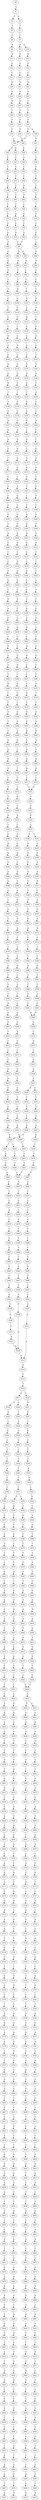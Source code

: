 strict digraph  {
	S0 -> S1 [ label = C ];
	S1 -> S2 [ label = T ];
	S1 -> S3 [ label = G ];
	S2 -> S4 [ label = T ];
	S3 -> S5 [ label = T ];
	S4 -> S6 [ label = C ];
	S5 -> S7 [ label = C ];
	S6 -> S8 [ label = A ];
	S7 -> S9 [ label = G ];
	S7 -> S10 [ label = C ];
	S8 -> S11 [ label = A ];
	S9 -> S12 [ label = A ];
	S10 -> S13 [ label = A ];
	S11 -> S14 [ label = G ];
	S12 -> S15 [ label = G ];
	S13 -> S16 [ label = G ];
	S14 -> S17 [ label = C ];
	S15 -> S18 [ label = C ];
	S16 -> S19 [ label = C ];
	S17 -> S20 [ label = G ];
	S18 -> S21 [ label = G ];
	S19 -> S22 [ label = G ];
	S20 -> S23 [ label = A ];
	S21 -> S24 [ label = A ];
	S22 -> S25 [ label = A ];
	S23 -> S26 [ label = G ];
	S24 -> S27 [ label = G ];
	S25 -> S28 [ label = G ];
	S26 -> S29 [ label = T ];
	S27 -> S30 [ label = T ];
	S28 -> S31 [ label = T ];
	S29 -> S32 [ label = C ];
	S30 -> S33 [ label = C ];
	S31 -> S34 [ label = C ];
	S32 -> S35 [ label = C ];
	S33 -> S36 [ label = G ];
	S34 -> S37 [ label = C ];
	S34 -> S38 [ label = T ];
	S35 -> S39 [ label = C ];
	S36 -> S40 [ label = A ];
	S37 -> S39 [ label = C ];
	S38 -> S41 [ label = C ];
	S39 -> S42 [ label = T ];
	S39 -> S43 [ label = G ];
	S40 -> S44 [ label = A ];
	S41 -> S45 [ label = G ];
	S42 -> S46 [ label = C ];
	S43 -> S47 [ label = C ];
	S44 -> S48 [ label = C ];
	S45 -> S49 [ label = T ];
	S46 -> S50 [ label = C ];
	S47 -> S51 [ label = C ];
	S48 -> S52 [ label = C ];
	S49 -> S53 [ label = C ];
	S50 -> S54 [ label = G ];
	S51 -> S55 [ label = T ];
	S52 -> S56 [ label = T ];
	S53 -> S57 [ label = T ];
	S54 -> S58 [ label = G ];
	S55 -> S59 [ label = G ];
	S56 -> S60 [ label = G ];
	S57 -> S61 [ label = G ];
	S58 -> S62 [ label = T ];
	S59 -> S63 [ label = T ];
	S60 -> S64 [ label = T ];
	S61 -> S65 [ label = T ];
	S62 -> S66 [ label = C ];
	S63 -> S67 [ label = C ];
	S64 -> S68 [ label = C ];
	S65 -> S69 [ label = T ];
	S66 -> S70 [ label = T ];
	S67 -> S71 [ label = G ];
	S68 -> S72 [ label = G ];
	S69 -> S73 [ label = C ];
	S70 -> S74 [ label = G ];
	S71 -> S75 [ label = C ];
	S72 -> S76 [ label = C ];
	S73 -> S77 [ label = C ];
	S74 -> S78 [ label = G ];
	S75 -> S79 [ label = G ];
	S76 -> S80 [ label = G ];
	S77 -> S81 [ label = G ];
	S78 -> S82 [ label = A ];
	S79 -> S83 [ label = C ];
	S80 -> S83 [ label = C ];
	S81 -> S84 [ label = T ];
	S82 -> S85 [ label = G ];
	S83 -> S86 [ label = G ];
	S83 -> S87 [ label = A ];
	S84 -> S88 [ label = G ];
	S85 -> S89 [ label = G ];
	S86 -> S90 [ label = A ];
	S87 -> S91 [ label = A ];
	S88 -> S92 [ label = G ];
	S89 -> S93 [ label = G ];
	S90 -> S94 [ label = G ];
	S91 -> S95 [ label = C ];
	S92 -> S96 [ label = C ];
	S93 -> S97 [ label = T ];
	S94 -> S98 [ label = C ];
	S95 -> S99 [ label = C ];
	S96 -> S100 [ label = C ];
	S97 -> S101 [ label = G ];
	S98 -> S102 [ label = A ];
	S99 -> S103 [ label = C ];
	S100 -> S104 [ label = C ];
	S101 -> S105 [ label = T ];
	S102 -> S106 [ label = G ];
	S103 -> S107 [ label = G ];
	S104 -> S108 [ label = G ];
	S105 -> S109 [ label = T ];
	S106 -> S110 [ label = T ];
	S107 -> S111 [ label = T ];
	S108 -> S112 [ label = T ];
	S109 -> S113 [ label = C ];
	S110 -> S114 [ label = G ];
	S111 -> S115 [ label = A ];
	S112 -> S116 [ label = C ];
	S113 -> S117 [ label = C ];
	S114 -> S118 [ label = C ];
	S115 -> S119 [ label = C ];
	S116 -> S120 [ label = C ];
	S117 -> S121 [ label = A ];
	S118 -> S122 [ label = A ];
	S119 -> S123 [ label = A ];
	S120 -> S124 [ label = A ];
	S121 -> S125 [ label = G ];
	S122 -> S126 [ label = A ];
	S123 -> S127 [ label = G ];
	S124 -> S128 [ label = G ];
	S125 -> S129 [ label = C ];
	S126 -> S130 [ label = C ];
	S127 -> S131 [ label = C ];
	S128 -> S132 [ label = T ];
	S129 -> S133 [ label = A ];
	S130 -> S134 [ label = A ];
	S131 -> S135 [ label = A ];
	S132 -> S136 [ label = A ];
	S133 -> S137 [ label = G ];
	S134 -> S138 [ label = G ];
	S135 -> S139 [ label = G ];
	S136 -> S140 [ label = G ];
	S137 -> S141 [ label = A ];
	S138 -> S142 [ label = C ];
	S139 -> S143 [ label = G ];
	S140 -> S144 [ label = C ];
	S141 -> S145 [ label = T ];
	S142 -> S146 [ label = T ];
	S143 -> S147 [ label = T ];
	S144 -> S148 [ label = T ];
	S145 -> S149 [ label = A ];
	S146 -> S150 [ label = A ];
	S147 -> S151 [ label = G ];
	S148 -> S152 [ label = C ];
	S149 -> S153 [ label = A ];
	S150 -> S154 [ label = C ];
	S151 -> S155 [ label = C ];
	S152 -> S156 [ label = C ];
	S153 -> S157 [ label = A ];
	S154 -> S158 [ label = G ];
	S155 -> S159 [ label = A ];
	S156 -> S160 [ label = A ];
	S157 -> S161 [ label = A ];
	S158 -> S162 [ label = A ];
	S159 -> S163 [ label = C ];
	S160 -> S164 [ label = C ];
	S161 -> S165 [ label = A ];
	S162 -> S166 [ label = G ];
	S163 -> S167 [ label = G ];
	S164 -> S168 [ label = C ];
	S165 -> S169 [ label = C ];
	S166 -> S170 [ label = A ];
	S167 -> S171 [ label = C ];
	S168 -> S172 [ label = G ];
	S169 -> S173 [ label = T ];
	S170 -> S174 [ label = A ];
	S171 -> S175 [ label = G ];
	S172 -> S176 [ label = G ];
	S173 -> S177 [ label = T ];
	S174 -> S178 [ label = C ];
	S175 -> S179 [ label = G ];
	S176 -> S180 [ label = A ];
	S177 -> S181 [ label = T ];
	S178 -> S182 [ label = T ];
	S179 -> S183 [ label = T ];
	S180 -> S184 [ label = C ];
	S181 -> S185 [ label = G ];
	S182 -> S186 [ label = G ];
	S183 -> S187 [ label = G ];
	S184 -> S188 [ label = G ];
	S185 -> S189 [ label = C ];
	S186 -> S190 [ label = G ];
	S187 -> S191 [ label = C ];
	S188 -> S192 [ label = T ];
	S189 -> S193 [ label = C ];
	S190 -> S194 [ label = C ];
	S191 -> S195 [ label = C ];
	S192 -> S196 [ label = C ];
	S193 -> S197 [ label = G ];
	S194 -> S198 [ label = G ];
	S195 -> S199 [ label = G ];
	S196 -> S200 [ label = G ];
	S197 -> S201 [ label = T ];
	S198 -> S202 [ label = C ];
	S199 -> S203 [ label = C ];
	S200 -> S204 [ label = T ];
	S201 -> S205 [ label = A ];
	S202 -> S206 [ label = A ];
	S203 -> S207 [ label = A ];
	S204 -> S208 [ label = G ];
	S205 -> S209 [ label = G ];
	S206 -> S210 [ label = G ];
	S207 -> S211 [ label = A ];
	S208 -> S212 [ label = A ];
	S209 -> S213 [ label = C ];
	S210 -> S214 [ label = C ];
	S211 -> S215 [ label = C ];
	S212 -> S216 [ label = C ];
	S213 -> S217 [ label = C ];
	S214 -> S218 [ label = G ];
	S215 -> S219 [ label = C ];
	S216 -> S220 [ label = C ];
	S217 -> S221 [ label = G ];
	S218 -> S222 [ label = G ];
	S219 -> S223 [ label = A ];
	S220 -> S224 [ label = G ];
	S221 -> S225 [ label = G ];
	S222 -> S226 [ label = G ];
	S223 -> S227 [ label = G ];
	S224 -> S228 [ label = G ];
	S225 -> S229 [ label = T ];
	S226 -> S230 [ label = T ];
	S227 -> S231 [ label = T ];
	S228 -> S232 [ label = T ];
	S229 -> S233 [ label = G ];
	S230 -> S234 [ label = G ];
	S231 -> S235 [ label = C ];
	S232 -> S236 [ label = C ];
	S233 -> S237 [ label = A ];
	S234 -> S238 [ label = C ];
	S235 -> S239 [ label = G ];
	S236 -> S240 [ label = G ];
	S237 -> S241 [ label = C ];
	S238 -> S242 [ label = C ];
	S239 -> S243 [ label = C ];
	S240 -> S244 [ label = C ];
	S241 -> S245 [ label = G ];
	S242 -> S246 [ label = G ];
	S243 -> S247 [ label = G ];
	S244 -> S248 [ label = G ];
	S245 -> S249 [ label = T ];
	S246 -> S250 [ label = C ];
	S247 -> S251 [ label = C ];
	S248 -> S252 [ label = T ];
	S249 -> S253 [ label = G ];
	S250 -> S254 [ label = C ];
	S251 -> S255 [ label = A ];
	S252 -> S256 [ label = A ];
	S253 -> S257 [ label = G ];
	S254 -> S258 [ label = G ];
	S255 -> S259 [ label = G ];
	S256 -> S260 [ label = G ];
	S257 -> S261 [ label = G ];
	S258 -> S262 [ label = G ];
	S259 -> S263 [ label = C ];
	S260 -> S264 [ label = C ];
	S261 -> S265 [ label = T ];
	S262 -> S266 [ label = T ];
	S263 -> S267 [ label = C ];
	S264 -> S268 [ label = C ];
	S265 -> S269 [ label = A ];
	S266 -> S270 [ label = G ];
	S267 -> S271 [ label = G ];
	S268 -> S272 [ label = G ];
	S269 -> S273 [ label = C ];
	S270 -> S274 [ label = G ];
	S271 -> S275 [ label = G ];
	S272 -> S276 [ label = C ];
	S273 -> S277 [ label = T ];
	S274 -> S278 [ label = T ];
	S275 -> S279 [ label = T ];
	S276 -> S280 [ label = T ];
	S277 -> S281 [ label = A ];
	S278 -> S282 [ label = G ];
	S279 -> S283 [ label = G ];
	S280 -> S284 [ label = G ];
	S281 -> S285 [ label = T ];
	S282 -> S286 [ label = G ];
	S283 -> S287 [ label = G ];
	S284 -> S288 [ label = G ];
	S285 -> S289 [ label = T ];
	S286 -> S290 [ label = A ];
	S287 -> S291 [ label = A ];
	S288 -> S292 [ label = A ];
	S289 -> S293 [ label = G ];
	S290 -> S294 [ label = A ];
	S291 -> S295 [ label = A ];
	S292 -> S296 [ label = A ];
	S293 -> S297 [ label = G ];
	S294 -> S298 [ label = C ];
	S295 -> S299 [ label = G ];
	S296 -> S300 [ label = G ];
	S297 -> S301 [ label = A ];
	S298 -> S302 [ label = C ];
	S299 -> S303 [ label = A ];
	S300 -> S304 [ label = A ];
	S301 -> S305 [ label = A ];
	S302 -> S306 [ label = T ];
	S303 -> S307 [ label = A ];
	S304 -> S308 [ label = A ];
	S305 -> S309 [ label = C ];
	S306 -> S310 [ label = C ];
	S307 -> S311 [ label = C ];
	S308 -> S312 [ label = C ];
	S309 -> S313 [ label = G ];
	S310 -> S314 [ label = G ];
	S311 -> S315 [ label = G ];
	S312 -> S315 [ label = G ];
	S313 -> S316 [ label = G ];
	S314 -> S317 [ label = G ];
	S315 -> S318 [ label = G ];
	S316 -> S319 [ label = T ];
	S317 -> S320 [ label = C ];
	S318 -> S321 [ label = C ];
	S319 -> S322 [ label = A ];
	S320 -> S323 [ label = A ];
	S321 -> S324 [ label = A ];
	S322 -> S325 [ label = C ];
	S323 -> S326 [ label = C ];
	S324 -> S327 [ label = C ];
	S325 -> S328 [ label = G ];
	S326 -> S329 [ label = G ];
	S327 -> S330 [ label = C ];
	S327 -> S331 [ label = T ];
	S328 -> S332 [ label = A ];
	S329 -> S333 [ label = C ];
	S330 -> S334 [ label = G ];
	S331 -> S335 [ label = G ];
	S332 -> S336 [ label = A ];
	S333 -> S337 [ label = G ];
	S334 -> S338 [ label = G ];
	S335 -> S339 [ label = G ];
	S336 -> S340 [ label = G ];
	S337 -> S341 [ label = C ];
	S338 -> S342 [ label = G ];
	S339 -> S343 [ label = G ];
	S340 -> S344 [ label = A ];
	S341 -> S345 [ label = G ];
	S342 -> S346 [ label = A ];
	S343 -> S347 [ label = A ];
	S344 -> S348 [ label = A ];
	S345 -> S349 [ label = C ];
	S346 -> S350 [ label = A ];
	S347 -> S351 [ label = A ];
	S348 -> S352 [ label = G ];
	S349 -> S353 [ label = G ];
	S350 -> S354 [ label = T ];
	S351 -> S355 [ label = C ];
	S352 -> S356 [ label = T ];
	S353 -> S357 [ label = T ];
	S354 -> S358 [ label = T ];
	S355 -> S359 [ label = T ];
	S356 -> S360 [ label = G ];
	S357 -> S361 [ label = C ];
	S358 -> S362 [ label = G ];
	S359 -> S363 [ label = G ];
	S360 -> S364 [ label = T ];
	S361 -> S365 [ label = G ];
	S362 -> S366 [ label = A ];
	S363 -> S367 [ label = G ];
	S364 -> S368 [ label = C ];
	S365 -> S369 [ label = A ];
	S366 -> S370 [ label = A ];
	S367 -> S371 [ label = A ];
	S368 -> S372 [ label = C ];
	S369 -> S373 [ label = C ];
	S370 -> S374 [ label = C ];
	S371 -> S375 [ label = C ];
	S372 -> S376 [ label = T ];
	S373 -> S377 [ label = G ];
	S374 -> S378 [ label = C ];
	S375 -> S379 [ label = C ];
	S376 -> S380 [ label = G ];
	S377 -> S381 [ label = C ];
	S378 -> S382 [ label = C ];
	S379 -> S383 [ label = C ];
	S380 -> S384 [ label = G ];
	S381 -> S385 [ label = G ];
	S382 -> S386 [ label = G ];
	S383 -> S387 [ label = G ];
	S384 -> S388 [ label = C ];
	S385 -> S389 [ label = C ];
	S386 -> S390 [ label = T ];
	S387 -> S391 [ label = T ];
	S388 -> S392 [ label = C ];
	S389 -> S393 [ label = C ];
	S390 -> S394 [ label = C ];
	S391 -> S395 [ label = C ];
	S392 -> S396 [ label = T ];
	S393 -> S397 [ label = T ];
	S394 -> S398 [ label = T ];
	S395 -> S399 [ label = T ];
	S396 -> S400 [ label = G ];
	S397 -> S401 [ label = C ];
	S398 -> S402 [ label = C ];
	S399 -> S403 [ label = C ];
	S400 -> S404 [ label = G ];
	S401 -> S405 [ label = G ];
	S402 -> S406 [ label = G ];
	S403 -> S406 [ label = G ];
	S404 -> S407 [ label = G ];
	S405 -> S408 [ label = G ];
	S406 -> S409 [ label = G ];
	S407 -> S410 [ label = T ];
	S408 -> S411 [ label = G ];
	S409 -> S412 [ label = C ];
	S410 -> S413 [ label = C ];
	S411 -> S414 [ label = C ];
	S412 -> S415 [ label = A ];
	S413 -> S416 [ label = C ];
	S414 -> S417 [ label = T ];
	S415 -> S418 [ label = C ];
	S416 -> S419 [ label = C ];
	S417 -> S420 [ label = C ];
	S418 -> S421 [ label = C ];
	S419 -> S422 [ label = G ];
	S420 -> S423 [ label = A ];
	S421 -> S424 [ label = G ];
	S422 -> S425 [ label = A ];
	S423 -> S426 [ label = C ];
	S424 -> S427 [ label = A ];
	S425 -> S428 [ label = G ];
	S426 -> S429 [ label = G ];
	S427 -> S430 [ label = G ];
	S427 -> S431 [ label = A ];
	S428 -> S432 [ label = T ];
	S429 -> S433 [ label = T ];
	S430 -> S434 [ label = T ];
	S431 -> S435 [ label = T ];
	S432 -> S436 [ label = C ];
	S433 -> S437 [ label = C ];
	S434 -> S438 [ label = C ];
	S435 -> S439 [ label = G ];
	S436 -> S440 [ label = C ];
	S437 -> S441 [ label = C ];
	S438 -> S442 [ label = C ];
	S439 -> S443 [ label = T ];
	S440 -> S444 [ label = A ];
	S441 -> S445 [ label = A ];
	S442 -> S446 [ label = A ];
	S443 -> S447 [ label = A ];
	S444 -> S448 [ label = G ];
	S445 -> S449 [ label = G ];
	S446 -> S448 [ label = G ];
	S447 -> S450 [ label = G ];
	S448 -> S451 [ label = T ];
	S448 -> S452 [ label = C ];
	S449 -> S453 [ label = C ];
	S450 -> S454 [ label = T ];
	S451 -> S455 [ label = A ];
	S452 -> S456 [ label = T ];
	S453 -> S457 [ label = T ];
	S454 -> S458 [ label = T ];
	S455 -> S459 [ label = G ];
	S456 -> S460 [ label = T ];
	S457 -> S461 [ label = T ];
	S458 -> S462 [ label = T ];
	S459 -> S463 [ label = G ];
	S460 -> S464 [ label = C ];
	S461 -> S464 [ label = C ];
	S462 -> S465 [ label = C ];
	S463 -> S466 [ label = G ];
	S464 -> S467 [ label = A ];
	S465 -> S468 [ label = A ];
	S466 -> S469 [ label = T ];
	S467 -> S470 [ label = C ];
	S468 -> S471 [ label = C ];
	S469 -> S472 [ label = C ];
	S470 -> S473 [ label = G ];
	S471 -> S474 [ label = T ];
	S472 -> S475 [ label = A ];
	S473 -> S476 [ label = C ];
	S474 -> S477 [ label = C ];
	S475 -> S478 [ label = C ];
	S476 -> S479 [ label = C ];
	S477 -> S480 [ label = C ];
	S478 -> S481 [ label = T ];
	S479 -> S482 [ label = C ];
	S480 -> S483 [ label = T ];
	S481 -> S484 [ label = C ];
	S482 -> S485 [ label = T ];
	S483 -> S486 [ label = T ];
	S484 -> S487 [ label = G ];
	S485 -> S488 [ label = T ];
	S486 -> S489 [ label = T ];
	S487 -> S490 [ label = C ];
	S488 -> S491 [ label = C ];
	S489 -> S492 [ label = C ];
	S490 -> S493 [ label = T ];
	S491 -> S494 [ label = A ];
	S492 -> S495 [ label = A ];
	S493 -> S496 [ label = T ];
	S494 -> S497 [ label = T ];
	S495 -> S498 [ label = T ];
	S496 -> S499 [ label = C ];
	S497 -> S500 [ label = C ];
	S498 -> S501 [ label = C ];
	S499 -> S502 [ label = A ];
	S500 -> S503 [ label = C ];
	S501 -> S504 [ label = C ];
	S502 -> S505 [ label = T ];
	S503 -> S506 [ label = A ];
	S504 -> S507 [ label = A ];
	S505 -> S508 [ label = C ];
	S506 -> S509 [ label = G ];
	S507 -> S510 [ label = G ];
	S508 -> S511 [ label = C ];
	S509 -> S512 [ label = A ];
	S510 -> S512 [ label = A ];
	S511 -> S513 [ label = A ];
	S512 -> S514 [ label = A ];
	S513 -> S509 [ label = G ];
	S514 -> S515 [ label = C ];
	S515 -> S516 [ label = C ];
	S516 -> S517 [ label = A ];
	S516 -> S518 [ label = G ];
	S517 -> S519 [ label = G ];
	S517 -> S520 [ label = C ];
	S518 -> S521 [ label = G ];
	S519 -> S522 [ label = A ];
	S520 -> S523 [ label = C ];
	S521 -> S524 [ label = A ];
	S522 -> S525 [ label = C ];
	S523 -> S526 [ label = A ];
	S524 -> S527 [ label = C ];
	S525 -> S528 [ label = T ];
	S526 -> S529 [ label = C ];
	S527 -> S530 [ label = G ];
	S528 -> S531 [ label = C ];
	S529 -> S532 [ label = C ];
	S530 -> S533 [ label = C ];
	S531 -> S534 [ label = C ];
	S532 -> S535 [ label = C ];
	S533 -> S536 [ label = C ];
	S534 -> S537 [ label = C ];
	S535 -> S538 [ label = C ];
	S536 -> S539 [ label = C ];
	S537 -> S540 [ label = A ];
	S538 -> S541 [ label = T ];
	S539 -> S542 [ label = A ];
	S540 -> S543 [ label = T ];
	S541 -> S544 [ label = T ];
	S542 -> S545 [ label = T ];
	S543 -> S546 [ label = C ];
	S544 -> S547 [ label = C ];
	S545 -> S548 [ label = C ];
	S546 -> S549 [ label = T ];
	S547 -> S550 [ label = C ];
	S547 -> S551 [ label = G ];
	S548 -> S552 [ label = G ];
	S549 -> S553 [ label = G ];
	S550 -> S554 [ label = T ];
	S551 -> S555 [ label = A ];
	S552 -> S556 [ label = T ];
	S553 -> S557 [ label = C ];
	S554 -> S558 [ label = G ];
	S555 -> S559 [ label = T ];
	S556 -> S560 [ label = C ];
	S557 -> S561 [ label = C ];
	S558 -> S562 [ label = T ];
	S559 -> S563 [ label = C ];
	S560 -> S564 [ label = C ];
	S561 -> S565 [ label = A ];
	S562 -> S566 [ label = C ];
	S563 -> S567 [ label = G ];
	S564 -> S568 [ label = T ];
	S565 -> S569 [ label = G ];
	S566 -> S570 [ label = C ];
	S567 -> S571 [ label = T ];
	S568 -> S572 [ label = C ];
	S569 -> S573 [ label = T ];
	S570 -> S574 [ label = T ];
	S571 -> S575 [ label = T ];
	S572 -> S576 [ label = T ];
	S573 -> S577 [ label = C ];
	S574 -> S578 [ label = T ];
	S575 -> S579 [ label = T ];
	S576 -> S580 [ label = T ];
	S577 -> S581 [ label = G ];
	S578 -> S582 [ label = G ];
	S579 -> S583 [ label = G ];
	S580 -> S584 [ label = C ];
	S581 -> S585 [ label = T ];
	S582 -> S586 [ label = T ];
	S583 -> S587 [ label = T ];
	S584 -> S588 [ label = T ];
	S585 -> S589 [ label = A ];
	S586 -> S590 [ label = A ];
	S587 -> S591 [ label = A ];
	S588 -> S592 [ label = C ];
	S589 -> S593 [ label = A ];
	S590 -> S594 [ label = G ];
	S591 -> S595 [ label = G ];
	S592 -> S596 [ label = G ];
	S593 -> S597 [ label = G ];
	S594 -> S598 [ label = G ];
	S595 -> S599 [ label = G ];
	S596 -> S600 [ label = G ];
	S597 -> S601 [ label = A ];
	S598 -> S602 [ label = A ];
	S599 -> S603 [ label = A ];
	S600 -> S604 [ label = A ];
	S601 -> S605 [ label = C ];
	S602 -> S606 [ label = G ];
	S603 -> S607 [ label = A ];
	S604 -> S608 [ label = G ];
	S605 -> S609 [ label = G ];
	S606 -> S610 [ label = A ];
	S607 -> S611 [ label = A ];
	S608 -> S612 [ label = A ];
	S609 -> S613 [ label = G ];
	S610 -> S614 [ label = G ];
	S611 -> S615 [ label = G ];
	S612 -> S616 [ label = G ];
	S613 -> S617 [ label = C ];
	S614 -> S618 [ label = G ];
	S615 -> S619 [ label = G ];
	S616 -> S620 [ label = G ];
	S617 -> S621 [ label = T ];
	S618 -> S622 [ label = T ];
	S619 -> S623 [ label = T ];
	S620 -> S624 [ label = T ];
	S621 -> S625 [ label = C ];
	S622 -> S626 [ label = C ];
	S623 -> S627 [ label = C ];
	S624 -> S628 [ label = C ];
	S625 -> S629 [ label = T ];
	S626 -> S630 [ label = C ];
	S627 -> S631 [ label = C ];
	S628 -> S630 [ label = C ];
	S629 -> S632 [ label = C ];
	S630 -> S633 [ label = C ];
	S631 -> S634 [ label = C ];
	S632 -> S635 [ label = G ];
	S633 -> S636 [ label = A ];
	S633 -> S637 [ label = G ];
	S634 -> S638 [ label = G ];
	S635 -> S639 [ label = A ];
	S636 -> S640 [ label = G ];
	S637 -> S641 [ label = G ];
	S638 -> S642 [ label = A ];
	S639 -> S643 [ label = A ];
	S640 -> S644 [ label = A ];
	S641 -> S645 [ label = A ];
	S642 -> S646 [ label = A ];
	S643 -> S647 [ label = G ];
	S644 -> S648 [ label = G ];
	S645 -> S649 [ label = G ];
	S646 -> S650 [ label = G ];
	S647 -> S651 [ label = T ];
	S648 -> S652 [ label = C ];
	S649 -> S653 [ label = G ];
	S650 -> S654 [ label = T ];
	S651 -> S655 [ label = C ];
	S652 -> S656 [ label = C ];
	S653 -> S657 [ label = C ];
	S654 -> S658 [ label = C ];
	S655 -> S659 [ label = G ];
	S656 -> S660 [ label = A ];
	S657 -> S661 [ label = G ];
	S658 -> S662 [ label = G ];
	S659 -> S663 [ label = C ];
	S660 -> S664 [ label = C ];
	S661 -> S665 [ label = T ];
	S662 -> S666 [ label = A ];
	S663 -> S667 [ label = G ];
	S664 -> S668 [ label = G ];
	S665 -> S669 [ label = G ];
	S666 -> S670 [ label = G ];
	S667 -> S671 [ label = G ];
	S668 -> S672 [ label = G ];
	S669 -> S673 [ label = G ];
	S670 -> S674 [ label = G ];
	S671 -> S675 [ label = C ];
	S672 -> S676 [ label = T ];
	S673 -> S677 [ label = T ];
	S674 -> S678 [ label = T ];
	S675 -> S679 [ label = T ];
	S676 -> S680 [ label = T ];
	S677 -> S681 [ label = A ];
	S678 -> S682 [ label = A ];
	S679 -> S683 [ label = A ];
	S680 -> S684 [ label = A ];
	S681 -> S685 [ label = T ];
	S682 -> S686 [ label = T ];
	S683 -> S687 [ label = T ];
	S684 -> S688 [ label = C ];
	S685 -> S689 [ label = G ];
	S686 -> S690 [ label = A ];
	S687 -> S691 [ label = A ];
	S688 -> S692 [ label = T ];
	S689 -> S693 [ label = A ];
	S690 -> S694 [ label = A ];
	S691 -> S695 [ label = G ];
	S692 -> S696 [ label = G ];
	S693 -> S697 [ label = G ];
	S694 -> S698 [ label = G ];
	S695 -> S699 [ label = T ];
	S696 -> S700 [ label = C ];
	S697 -> S701 [ label = C ];
	S698 -> S702 [ label = T ];
	S699 -> S703 [ label = A ];
	S700 -> S704 [ label = A ];
	S701 -> S705 [ label = G ];
	S702 -> S706 [ label = C ];
	S703 -> S707 [ label = G ];
	S704 -> S708 [ label = G ];
	S705 -> S709 [ label = G ];
	S706 -> S710 [ label = G ];
	S707 -> S711 [ label = C ];
	S708 -> S712 [ label = A ];
	S709 -> S713 [ label = T ];
	S710 -> S714 [ label = T ];
	S711 -> S715 [ label = C ];
	S712 -> S716 [ label = C ];
	S713 -> S717 [ label = C ];
	S714 -> S718 [ label = G ];
	S715 -> S719 [ label = G ];
	S716 -> S720 [ label = G ];
	S717 -> S721 [ label = G ];
	S718 -> S722 [ label = G ];
	S719 -> S723 [ label = A ];
	S720 -> S724 [ label = G ];
	S721 -> S725 [ label = C ];
	S722 -> S726 [ label = T ];
	S723 -> S727 [ label = A ];
	S724 -> S728 [ label = A ];
	S725 -> S729 [ label = A ];
	S726 -> S730 [ label = A ];
	S727 -> S731 [ label = A ];
	S728 -> S732 [ label = C ];
	S729 -> S733 [ label = C ];
	S730 -> S734 [ label = C ];
	S731 -> S735 [ label = C ];
	S732 -> S736 [ label = A ];
	S733 -> S737 [ label = G ];
	S734 -> S738 [ label = C ];
	S735 -> S739 [ label = C ];
	S736 -> S740 [ label = C ];
	S737 -> S741 [ label = C ];
	S738 -> S742 [ label = G ];
	S739 -> S743 [ label = C ];
	S740 -> S744 [ label = A ];
	S741 -> S745 [ label = G ];
	S742 -> S746 [ label = G ];
	S743 -> S747 [ label = C ];
	S744 -> S748 [ label = C ];
	S745 -> S749 [ label = C ];
	S746 -> S750 [ label = T ];
	S747 -> S751 [ label = G ];
	S748 -> S752 [ label = C ];
	S749 -> S753 [ label = G ];
	S750 -> S754 [ label = G ];
	S751 -> S755 [ label = A ];
	S752 -> S756 [ label = T ];
	S753 -> S757 [ label = G ];
	S754 -> S758 [ label = G ];
	S755 -> S759 [ label = C ];
	S756 -> S760 [ label = C ];
	S757 -> S761 [ label = C ];
	S758 -> S762 [ label = T ];
	S759 -> S763 [ label = T ];
	S760 -> S764 [ label = T ];
	S761 -> S765 [ label = T ];
	S762 -> S766 [ label = T ];
	S763 -> S767 [ label = A ];
	S764 -> S768 [ label = A ];
	S765 -> S769 [ label = G ];
	S766 -> S770 [ label = A ];
	S767 -> S771 [ label = G ];
	S768 -> S772 [ label = G ];
	S769 -> S773 [ label = G ];
	S770 -> S774 [ label = G ];
	S771 -> S775 [ label = A ];
	S772 -> S776 [ label = A ];
	S773 -> S777 [ label = A ];
	S774 -> S778 [ label = A ];
	S775 -> S779 [ label = A ];
	S776 -> S780 [ label = A ];
	S777 -> S781 [ label = A ];
	S778 -> S782 [ label = A ];
	S779 -> S783 [ label = T ];
	S780 -> S784 [ label = C ];
	S781 -> S785 [ label = T ];
	S782 -> S786 [ label = G ];
	S783 -> S787 [ label = C ];
	S784 -> S788 [ label = G ];
	S785 -> S789 [ label = G ];
	S786 -> S790 [ label = G ];
	S787 -> S791 [ label = G ];
	S788 -> S792 [ label = A ];
	S789 -> S793 [ label = G ];
	S790 -> S794 [ label = G ];
	S791 -> S795 [ label = G ];
	S792 -> S796 [ label = G ];
	S793 -> S797 [ label = G ];
	S794 -> S798 [ label = G ];
	S795 -> S799 [ label = G ];
	S796 -> S800 [ label = G ];
	S797 -> S801 [ label = G ];
	S798 -> S802 [ label = G ];
	S799 -> S803 [ label = T ];
	S800 -> S804 [ label = T ];
	S801 -> S805 [ label = T ];
	S802 -> S806 [ label = T ];
	S803 -> S807 [ label = A ];
	S804 -> S808 [ label = G ];
	S805 -> S809 [ label = C ];
	S806 -> S810 [ label = C ];
	S807 -> S811 [ label = T ];
	S808 -> S812 [ label = T ];
	S809 -> S813 [ label = C ];
	S810 -> S814 [ label = C ];
	S811 -> S815 [ label = C ];
	S812 -> S816 [ label = C ];
	S813 -> S817 [ label = G ];
	S814 -> S818 [ label = G ];
	S815 -> S819 [ label = C ];
	S816 -> S820 [ label = C ];
	S817 -> S821 [ label = C ];
	S818 -> S822 [ label = T ];
	S819 -> S823 [ label = C ];
	S820 -> S824 [ label = C ];
	S821 -> S825 [ label = C ];
	S822 -> S826 [ label = C ];
	S823 -> S827 [ label = G ];
	S824 -> S828 [ label = T ];
	S825 -> S829 [ label = G ];
	S826 -> S830 [ label = G ];
	S827 -> S831 [ label = A ];
	S828 -> S832 [ label = G ];
	S829 -> S833 [ label = G ];
	S830 -> S834 [ label = G ];
	S831 -> S835 [ label = A ];
	S832 -> S836 [ label = T ];
	S833 -> S837 [ label = A ];
	S834 -> S838 [ label = A ];
	S835 -> S839 [ label = A ];
	S836 -> S840 [ label = C ];
	S837 -> S841 [ label = A ];
	S838 -> S842 [ label = A ];
	S839 -> S843 [ label = G ];
	S840 -> S844 [ label = C ];
	S841 -> S845 [ label = C ];
	S842 -> S846 [ label = C ];
	S843 -> S847 [ label = T ];
	S844 -> S848 [ label = T ];
	S845 -> S849 [ label = T ];
	S846 -> S850 [ label = T ];
	S847 -> S851 [ label = G ];
	S848 -> S852 [ label = A ];
	S849 -> S853 [ label = G ];
	S850 -> S854 [ label = A ];
	S851 -> S855 [ label = T ];
	S852 -> S856 [ label = C ];
	S853 -> S857 [ label = C ];
	S854 -> S858 [ label = C ];
	S855 -> S859 [ label = C ];
	S856 -> S860 [ label = T ];
	S857 -> S861 [ label = A ];
	S858 -> S862 [ label = A ];
	S859 -> S863 [ label = G ];
	S860 -> S864 [ label = A ];
	S861 -> S865 [ label = A ];
	S862 -> S866 [ label = A ];
	S863 -> S867 [ label = T ];
	S864 -> S868 [ label = C ];
	S865 -> S869 [ label = C ];
	S866 -> S870 [ label = C ];
	S867 -> S871 [ label = C ];
	S868 -> S872 [ label = C ];
	S869 -> S873 [ label = C ];
	S870 -> S874 [ label = G ];
	S871 -> S875 [ label = G ];
	S872 -> S876 [ label = A ];
	S873 -> S877 [ label = A ];
	S874 -> S878 [ label = A ];
	S875 -> S879 [ label = G ];
	S876 -> S880 [ label = G ];
	S877 -> S881 [ label = G ];
	S878 -> S882 [ label = A ];
	S879 -> S883 [ label = A ];
	S880 -> S884 [ label = G ];
	S881 -> S885 [ label = A ];
	S882 -> S886 [ label = A ];
	S883 -> S887 [ label = A ];
	S884 -> S888 [ label = A ];
	S885 -> S889 [ label = A ];
	S886 -> S890 [ label = A ];
	S887 -> S891 [ label = C ];
	S888 -> S892 [ label = G ];
	S889 -> S893 [ label = C ];
	S890 -> S894 [ label = C ];
	S891 -> S895 [ label = A ];
	S892 -> S896 [ label = A ];
	S893 -> S897 [ label = A ];
	S894 -> S898 [ label = A ];
	S895 -> S899 [ label = G ];
	S896 -> S900 [ label = G ];
	S897 -> S901 [ label = G ];
	S898 -> S902 [ label = G ];
	S899 -> S903 [ label = G ];
	S900 -> S904 [ label = T ];
	S901 -> S905 [ label = C ];
	S902 -> S906 [ label = A ];
	S903 -> S907 [ label = A ];
	S904 -> S908 [ label = C ];
	S905 -> S909 [ label = C ];
	S906 -> S910 [ label = A ];
	S907 -> S911 [ label = A ];
	S908 -> S912 [ label = A ];
	S909 -> S913 [ label = G ];
	S910 -> S914 [ label = G ];
	S911 -> S915 [ label = T ];
	S912 -> S916 [ label = G ];
	S913 -> S917 [ label = T ];
	S914 -> S918 [ label = G ];
	S915 -> S919 [ label = A ];
	S916 -> S920 [ label = G ];
	S917 -> S921 [ label = C ];
	S918 -> S922 [ label = G ];
	S919 -> S923 [ label = G ];
	S920 -> S924 [ label = A ];
	S921 -> S925 [ label = C ];
	S922 -> S926 [ label = G ];
	S923 -> S927 [ label = T ];
	S924 -> S928 [ label = C ];
	S925 -> S929 [ label = T ];
	S926 -> S930 [ label = T ];
	S927 -> S931 [ label = C ];
	S928 -> S932 [ label = C ];
	S929 -> S933 [ label = C ];
	S930 -> S934 [ label = C ];
	S931 -> S935 [ label = T ];
	S932 -> S936 [ label = A ];
	S933 -> S937 [ label = T ];
	S934 -> S938 [ label = T ];
	S935 -> S939 [ label = C ];
	S936 -> S940 [ label = G ];
	S937 -> S941 [ label = G ];
	S938 -> S942 [ label = C ];
	S939 -> S943 [ label = T ];
	S940 -> S944 [ label = T ];
	S941 -> S945 [ label = T ];
	S942 -> S946 [ label = T ];
	S943 -> S947 [ label = C ];
	S944 -> S948 [ label = C ];
	S945 -> S949 [ label = C ];
	S946 -> S950 [ label = C ];
	S947 -> S951 [ label = T ];
	S948 -> S952 [ label = T ];
	S949 -> S953 [ label = G ];
	S950 -> S954 [ label = G ];
	S951 -> S955 [ label = G ];
	S952 -> S956 [ label = C ];
	S953 -> S957 [ label = T ];
	S954 -> S958 [ label = T ];
	S955 -> S959 [ label = A ];
	S956 -> S960 [ label = T ];
	S957 -> S961 [ label = G ];
	S958 -> S962 [ label = G ];
	S959 -> S963 [ label = G ];
	S960 -> S964 [ label = G ];
	S961 -> S965 [ label = G ];
	S962 -> S966 [ label = G ];
	S963 -> S967 [ label = T ];
	S964 -> S968 [ label = T ];
	S965 -> S969 [ label = T ];
	S966 -> S970 [ label = T ];
	S967 -> S971 [ label = A ];
	S968 -> S972 [ label = A ];
	S969 -> S973 [ label = A ];
	S970 -> S974 [ label = A ];
}

